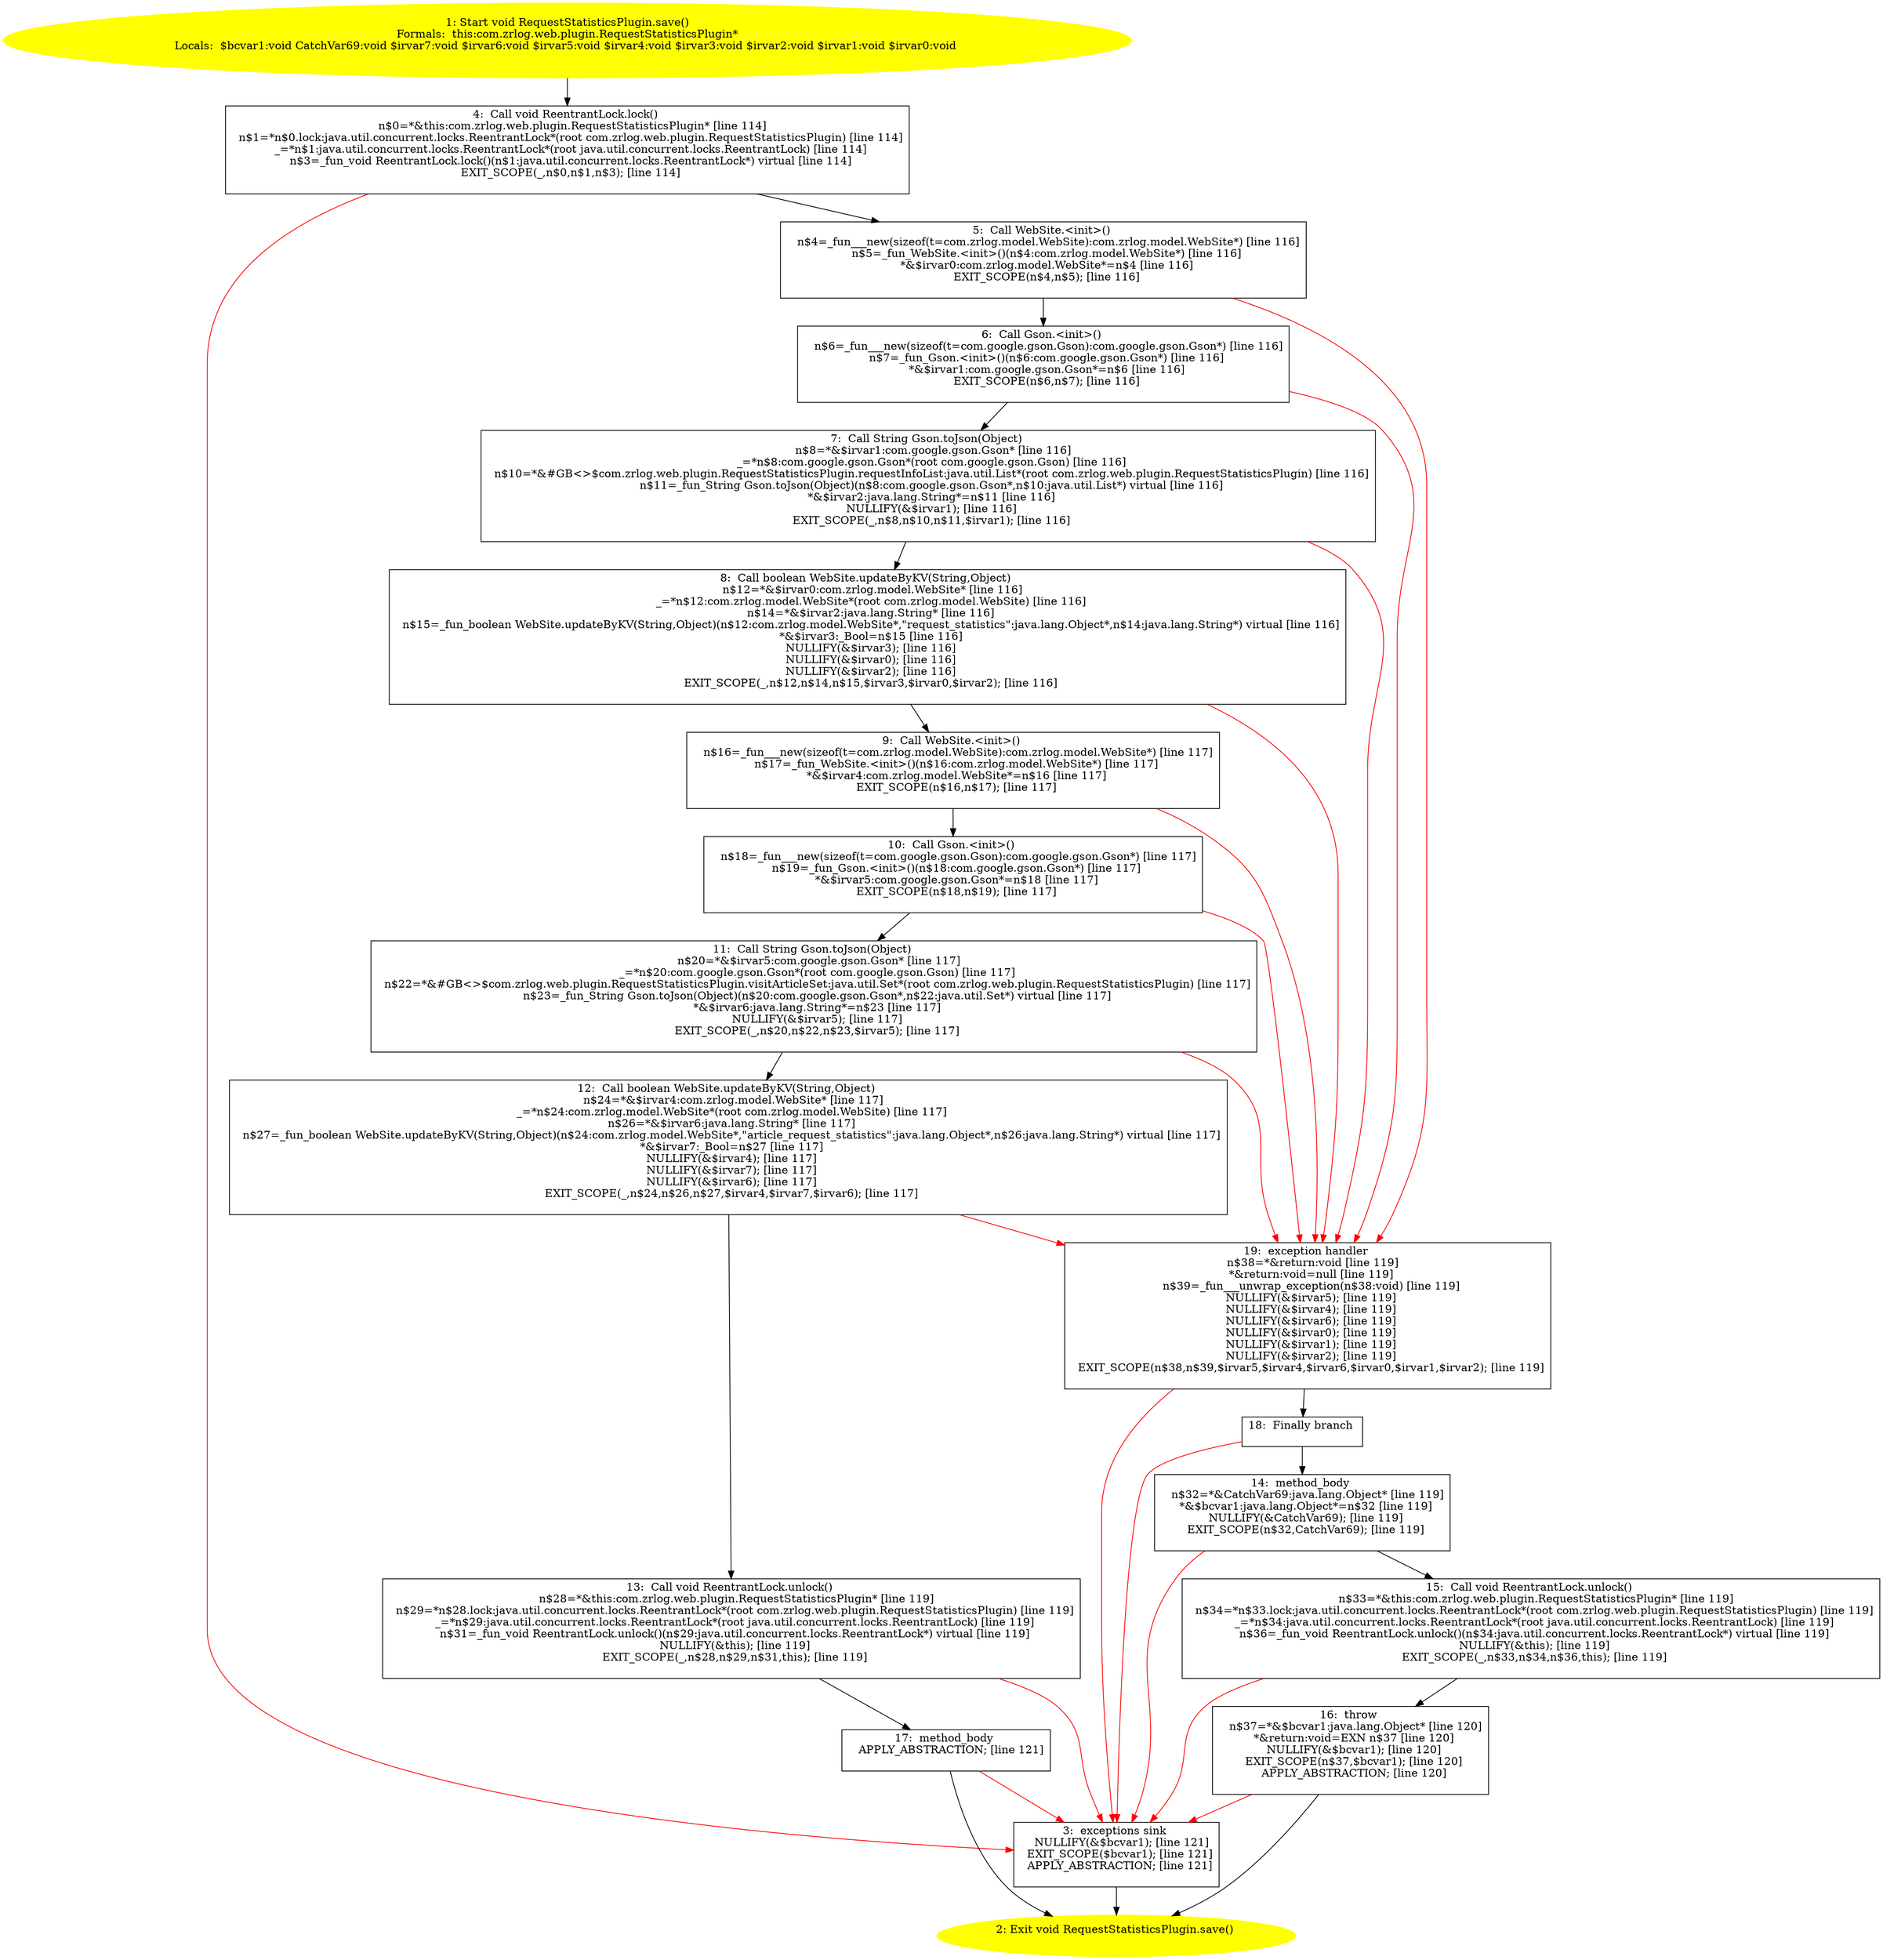 /* @generated */
digraph cfg {
"com.zrlog.web.plugin.RequestStatisticsPlugin.save():void.eacd111bdeea3192e994b659e857dfb1_1" [label="1: Start void RequestStatisticsPlugin.save()\nFormals:  this:com.zrlog.web.plugin.RequestStatisticsPlugin*\nLocals:  $bcvar1:void CatchVar69:void $irvar7:void $irvar6:void $irvar5:void $irvar4:void $irvar3:void $irvar2:void $irvar1:void $irvar0:void \n  " color=yellow style=filled]
	

	 "com.zrlog.web.plugin.RequestStatisticsPlugin.save():void.eacd111bdeea3192e994b659e857dfb1_1" -> "com.zrlog.web.plugin.RequestStatisticsPlugin.save():void.eacd111bdeea3192e994b659e857dfb1_4" ;
"com.zrlog.web.plugin.RequestStatisticsPlugin.save():void.eacd111bdeea3192e994b659e857dfb1_2" [label="2: Exit void RequestStatisticsPlugin.save() \n  " color=yellow style=filled]
	

"com.zrlog.web.plugin.RequestStatisticsPlugin.save():void.eacd111bdeea3192e994b659e857dfb1_3" [label="3:  exceptions sink \n   NULLIFY(&$bcvar1); [line 121]\n  EXIT_SCOPE($bcvar1); [line 121]\n  APPLY_ABSTRACTION; [line 121]\n " shape="box"]
	

	 "com.zrlog.web.plugin.RequestStatisticsPlugin.save():void.eacd111bdeea3192e994b659e857dfb1_3" -> "com.zrlog.web.plugin.RequestStatisticsPlugin.save():void.eacd111bdeea3192e994b659e857dfb1_2" ;
"com.zrlog.web.plugin.RequestStatisticsPlugin.save():void.eacd111bdeea3192e994b659e857dfb1_4" [label="4:  Call void ReentrantLock.lock() \n   n$0=*&this:com.zrlog.web.plugin.RequestStatisticsPlugin* [line 114]\n  n$1=*n$0.lock:java.util.concurrent.locks.ReentrantLock*(root com.zrlog.web.plugin.RequestStatisticsPlugin) [line 114]\n  _=*n$1:java.util.concurrent.locks.ReentrantLock*(root java.util.concurrent.locks.ReentrantLock) [line 114]\n  n$3=_fun_void ReentrantLock.lock()(n$1:java.util.concurrent.locks.ReentrantLock*) virtual [line 114]\n  EXIT_SCOPE(_,n$0,n$1,n$3); [line 114]\n " shape="box"]
	

	 "com.zrlog.web.plugin.RequestStatisticsPlugin.save():void.eacd111bdeea3192e994b659e857dfb1_4" -> "com.zrlog.web.plugin.RequestStatisticsPlugin.save():void.eacd111bdeea3192e994b659e857dfb1_5" ;
	 "com.zrlog.web.plugin.RequestStatisticsPlugin.save():void.eacd111bdeea3192e994b659e857dfb1_4" -> "com.zrlog.web.plugin.RequestStatisticsPlugin.save():void.eacd111bdeea3192e994b659e857dfb1_3" [color="red" ];
"com.zrlog.web.plugin.RequestStatisticsPlugin.save():void.eacd111bdeea3192e994b659e857dfb1_5" [label="5:  Call WebSite.<init>() \n   n$4=_fun___new(sizeof(t=com.zrlog.model.WebSite):com.zrlog.model.WebSite*) [line 116]\n  n$5=_fun_WebSite.<init>()(n$4:com.zrlog.model.WebSite*) [line 116]\n  *&$irvar0:com.zrlog.model.WebSite*=n$4 [line 116]\n  EXIT_SCOPE(n$4,n$5); [line 116]\n " shape="box"]
	

	 "com.zrlog.web.plugin.RequestStatisticsPlugin.save():void.eacd111bdeea3192e994b659e857dfb1_5" -> "com.zrlog.web.plugin.RequestStatisticsPlugin.save():void.eacd111bdeea3192e994b659e857dfb1_6" ;
	 "com.zrlog.web.plugin.RequestStatisticsPlugin.save():void.eacd111bdeea3192e994b659e857dfb1_5" -> "com.zrlog.web.plugin.RequestStatisticsPlugin.save():void.eacd111bdeea3192e994b659e857dfb1_19" [color="red" ];
"com.zrlog.web.plugin.RequestStatisticsPlugin.save():void.eacd111bdeea3192e994b659e857dfb1_6" [label="6:  Call Gson.<init>() \n   n$6=_fun___new(sizeof(t=com.google.gson.Gson):com.google.gson.Gson*) [line 116]\n  n$7=_fun_Gson.<init>()(n$6:com.google.gson.Gson*) [line 116]\n  *&$irvar1:com.google.gson.Gson*=n$6 [line 116]\n  EXIT_SCOPE(n$6,n$7); [line 116]\n " shape="box"]
	

	 "com.zrlog.web.plugin.RequestStatisticsPlugin.save():void.eacd111bdeea3192e994b659e857dfb1_6" -> "com.zrlog.web.plugin.RequestStatisticsPlugin.save():void.eacd111bdeea3192e994b659e857dfb1_7" ;
	 "com.zrlog.web.plugin.RequestStatisticsPlugin.save():void.eacd111bdeea3192e994b659e857dfb1_6" -> "com.zrlog.web.plugin.RequestStatisticsPlugin.save():void.eacd111bdeea3192e994b659e857dfb1_19" [color="red" ];
"com.zrlog.web.plugin.RequestStatisticsPlugin.save():void.eacd111bdeea3192e994b659e857dfb1_7" [label="7:  Call String Gson.toJson(Object) \n   n$8=*&$irvar1:com.google.gson.Gson* [line 116]\n  _=*n$8:com.google.gson.Gson*(root com.google.gson.Gson) [line 116]\n  n$10=*&#GB<>$com.zrlog.web.plugin.RequestStatisticsPlugin.requestInfoList:java.util.List*(root com.zrlog.web.plugin.RequestStatisticsPlugin) [line 116]\n  n$11=_fun_String Gson.toJson(Object)(n$8:com.google.gson.Gson*,n$10:java.util.List*) virtual [line 116]\n  *&$irvar2:java.lang.String*=n$11 [line 116]\n  NULLIFY(&$irvar1); [line 116]\n  EXIT_SCOPE(_,n$8,n$10,n$11,$irvar1); [line 116]\n " shape="box"]
	

	 "com.zrlog.web.plugin.RequestStatisticsPlugin.save():void.eacd111bdeea3192e994b659e857dfb1_7" -> "com.zrlog.web.plugin.RequestStatisticsPlugin.save():void.eacd111bdeea3192e994b659e857dfb1_8" ;
	 "com.zrlog.web.plugin.RequestStatisticsPlugin.save():void.eacd111bdeea3192e994b659e857dfb1_7" -> "com.zrlog.web.plugin.RequestStatisticsPlugin.save():void.eacd111bdeea3192e994b659e857dfb1_19" [color="red" ];
"com.zrlog.web.plugin.RequestStatisticsPlugin.save():void.eacd111bdeea3192e994b659e857dfb1_8" [label="8:  Call boolean WebSite.updateByKV(String,Object) \n   n$12=*&$irvar0:com.zrlog.model.WebSite* [line 116]\n  _=*n$12:com.zrlog.model.WebSite*(root com.zrlog.model.WebSite) [line 116]\n  n$14=*&$irvar2:java.lang.String* [line 116]\n  n$15=_fun_boolean WebSite.updateByKV(String,Object)(n$12:com.zrlog.model.WebSite*,\"request_statistics\":java.lang.Object*,n$14:java.lang.String*) virtual [line 116]\n  *&$irvar3:_Bool=n$15 [line 116]\n  NULLIFY(&$irvar3); [line 116]\n  NULLIFY(&$irvar0); [line 116]\n  NULLIFY(&$irvar2); [line 116]\n  EXIT_SCOPE(_,n$12,n$14,n$15,$irvar3,$irvar0,$irvar2); [line 116]\n " shape="box"]
	

	 "com.zrlog.web.plugin.RequestStatisticsPlugin.save():void.eacd111bdeea3192e994b659e857dfb1_8" -> "com.zrlog.web.plugin.RequestStatisticsPlugin.save():void.eacd111bdeea3192e994b659e857dfb1_9" ;
	 "com.zrlog.web.plugin.RequestStatisticsPlugin.save():void.eacd111bdeea3192e994b659e857dfb1_8" -> "com.zrlog.web.plugin.RequestStatisticsPlugin.save():void.eacd111bdeea3192e994b659e857dfb1_19" [color="red" ];
"com.zrlog.web.plugin.RequestStatisticsPlugin.save():void.eacd111bdeea3192e994b659e857dfb1_9" [label="9:  Call WebSite.<init>() \n   n$16=_fun___new(sizeof(t=com.zrlog.model.WebSite):com.zrlog.model.WebSite*) [line 117]\n  n$17=_fun_WebSite.<init>()(n$16:com.zrlog.model.WebSite*) [line 117]\n  *&$irvar4:com.zrlog.model.WebSite*=n$16 [line 117]\n  EXIT_SCOPE(n$16,n$17); [line 117]\n " shape="box"]
	

	 "com.zrlog.web.plugin.RequestStatisticsPlugin.save():void.eacd111bdeea3192e994b659e857dfb1_9" -> "com.zrlog.web.plugin.RequestStatisticsPlugin.save():void.eacd111bdeea3192e994b659e857dfb1_10" ;
	 "com.zrlog.web.plugin.RequestStatisticsPlugin.save():void.eacd111bdeea3192e994b659e857dfb1_9" -> "com.zrlog.web.plugin.RequestStatisticsPlugin.save():void.eacd111bdeea3192e994b659e857dfb1_19" [color="red" ];
"com.zrlog.web.plugin.RequestStatisticsPlugin.save():void.eacd111bdeea3192e994b659e857dfb1_10" [label="10:  Call Gson.<init>() \n   n$18=_fun___new(sizeof(t=com.google.gson.Gson):com.google.gson.Gson*) [line 117]\n  n$19=_fun_Gson.<init>()(n$18:com.google.gson.Gson*) [line 117]\n  *&$irvar5:com.google.gson.Gson*=n$18 [line 117]\n  EXIT_SCOPE(n$18,n$19); [line 117]\n " shape="box"]
	

	 "com.zrlog.web.plugin.RequestStatisticsPlugin.save():void.eacd111bdeea3192e994b659e857dfb1_10" -> "com.zrlog.web.plugin.RequestStatisticsPlugin.save():void.eacd111bdeea3192e994b659e857dfb1_11" ;
	 "com.zrlog.web.plugin.RequestStatisticsPlugin.save():void.eacd111bdeea3192e994b659e857dfb1_10" -> "com.zrlog.web.plugin.RequestStatisticsPlugin.save():void.eacd111bdeea3192e994b659e857dfb1_19" [color="red" ];
"com.zrlog.web.plugin.RequestStatisticsPlugin.save():void.eacd111bdeea3192e994b659e857dfb1_11" [label="11:  Call String Gson.toJson(Object) \n   n$20=*&$irvar5:com.google.gson.Gson* [line 117]\n  _=*n$20:com.google.gson.Gson*(root com.google.gson.Gson) [line 117]\n  n$22=*&#GB<>$com.zrlog.web.plugin.RequestStatisticsPlugin.visitArticleSet:java.util.Set*(root com.zrlog.web.plugin.RequestStatisticsPlugin) [line 117]\n  n$23=_fun_String Gson.toJson(Object)(n$20:com.google.gson.Gson*,n$22:java.util.Set*) virtual [line 117]\n  *&$irvar6:java.lang.String*=n$23 [line 117]\n  NULLIFY(&$irvar5); [line 117]\n  EXIT_SCOPE(_,n$20,n$22,n$23,$irvar5); [line 117]\n " shape="box"]
	

	 "com.zrlog.web.plugin.RequestStatisticsPlugin.save():void.eacd111bdeea3192e994b659e857dfb1_11" -> "com.zrlog.web.plugin.RequestStatisticsPlugin.save():void.eacd111bdeea3192e994b659e857dfb1_12" ;
	 "com.zrlog.web.plugin.RequestStatisticsPlugin.save():void.eacd111bdeea3192e994b659e857dfb1_11" -> "com.zrlog.web.plugin.RequestStatisticsPlugin.save():void.eacd111bdeea3192e994b659e857dfb1_19" [color="red" ];
"com.zrlog.web.plugin.RequestStatisticsPlugin.save():void.eacd111bdeea3192e994b659e857dfb1_12" [label="12:  Call boolean WebSite.updateByKV(String,Object) \n   n$24=*&$irvar4:com.zrlog.model.WebSite* [line 117]\n  _=*n$24:com.zrlog.model.WebSite*(root com.zrlog.model.WebSite) [line 117]\n  n$26=*&$irvar6:java.lang.String* [line 117]\n  n$27=_fun_boolean WebSite.updateByKV(String,Object)(n$24:com.zrlog.model.WebSite*,\"article_request_statistics\":java.lang.Object*,n$26:java.lang.String*) virtual [line 117]\n  *&$irvar7:_Bool=n$27 [line 117]\n  NULLIFY(&$irvar4); [line 117]\n  NULLIFY(&$irvar7); [line 117]\n  NULLIFY(&$irvar6); [line 117]\n  EXIT_SCOPE(_,n$24,n$26,n$27,$irvar4,$irvar7,$irvar6); [line 117]\n " shape="box"]
	

	 "com.zrlog.web.plugin.RequestStatisticsPlugin.save():void.eacd111bdeea3192e994b659e857dfb1_12" -> "com.zrlog.web.plugin.RequestStatisticsPlugin.save():void.eacd111bdeea3192e994b659e857dfb1_13" ;
	 "com.zrlog.web.plugin.RequestStatisticsPlugin.save():void.eacd111bdeea3192e994b659e857dfb1_12" -> "com.zrlog.web.plugin.RequestStatisticsPlugin.save():void.eacd111bdeea3192e994b659e857dfb1_19" [color="red" ];
"com.zrlog.web.plugin.RequestStatisticsPlugin.save():void.eacd111bdeea3192e994b659e857dfb1_13" [label="13:  Call void ReentrantLock.unlock() \n   n$28=*&this:com.zrlog.web.plugin.RequestStatisticsPlugin* [line 119]\n  n$29=*n$28.lock:java.util.concurrent.locks.ReentrantLock*(root com.zrlog.web.plugin.RequestStatisticsPlugin) [line 119]\n  _=*n$29:java.util.concurrent.locks.ReentrantLock*(root java.util.concurrent.locks.ReentrantLock) [line 119]\n  n$31=_fun_void ReentrantLock.unlock()(n$29:java.util.concurrent.locks.ReentrantLock*) virtual [line 119]\n  NULLIFY(&this); [line 119]\n  EXIT_SCOPE(_,n$28,n$29,n$31,this); [line 119]\n " shape="box"]
	

	 "com.zrlog.web.plugin.RequestStatisticsPlugin.save():void.eacd111bdeea3192e994b659e857dfb1_13" -> "com.zrlog.web.plugin.RequestStatisticsPlugin.save():void.eacd111bdeea3192e994b659e857dfb1_17" ;
	 "com.zrlog.web.plugin.RequestStatisticsPlugin.save():void.eacd111bdeea3192e994b659e857dfb1_13" -> "com.zrlog.web.plugin.RequestStatisticsPlugin.save():void.eacd111bdeea3192e994b659e857dfb1_3" [color="red" ];
"com.zrlog.web.plugin.RequestStatisticsPlugin.save():void.eacd111bdeea3192e994b659e857dfb1_14" [label="14:  method_body \n   n$32=*&CatchVar69:java.lang.Object* [line 119]\n  *&$bcvar1:java.lang.Object*=n$32 [line 119]\n  NULLIFY(&CatchVar69); [line 119]\n  EXIT_SCOPE(n$32,CatchVar69); [line 119]\n " shape="box"]
	

	 "com.zrlog.web.plugin.RequestStatisticsPlugin.save():void.eacd111bdeea3192e994b659e857dfb1_14" -> "com.zrlog.web.plugin.RequestStatisticsPlugin.save():void.eacd111bdeea3192e994b659e857dfb1_15" ;
	 "com.zrlog.web.plugin.RequestStatisticsPlugin.save():void.eacd111bdeea3192e994b659e857dfb1_14" -> "com.zrlog.web.plugin.RequestStatisticsPlugin.save():void.eacd111bdeea3192e994b659e857dfb1_3" [color="red" ];
"com.zrlog.web.plugin.RequestStatisticsPlugin.save():void.eacd111bdeea3192e994b659e857dfb1_15" [label="15:  Call void ReentrantLock.unlock() \n   n$33=*&this:com.zrlog.web.plugin.RequestStatisticsPlugin* [line 119]\n  n$34=*n$33.lock:java.util.concurrent.locks.ReentrantLock*(root com.zrlog.web.plugin.RequestStatisticsPlugin) [line 119]\n  _=*n$34:java.util.concurrent.locks.ReentrantLock*(root java.util.concurrent.locks.ReentrantLock) [line 119]\n  n$36=_fun_void ReentrantLock.unlock()(n$34:java.util.concurrent.locks.ReentrantLock*) virtual [line 119]\n  NULLIFY(&this); [line 119]\n  EXIT_SCOPE(_,n$33,n$34,n$36,this); [line 119]\n " shape="box"]
	

	 "com.zrlog.web.plugin.RequestStatisticsPlugin.save():void.eacd111bdeea3192e994b659e857dfb1_15" -> "com.zrlog.web.plugin.RequestStatisticsPlugin.save():void.eacd111bdeea3192e994b659e857dfb1_16" ;
	 "com.zrlog.web.plugin.RequestStatisticsPlugin.save():void.eacd111bdeea3192e994b659e857dfb1_15" -> "com.zrlog.web.plugin.RequestStatisticsPlugin.save():void.eacd111bdeea3192e994b659e857dfb1_3" [color="red" ];
"com.zrlog.web.plugin.RequestStatisticsPlugin.save():void.eacd111bdeea3192e994b659e857dfb1_16" [label="16:  throw \n   n$37=*&$bcvar1:java.lang.Object* [line 120]\n  *&return:void=EXN n$37 [line 120]\n  NULLIFY(&$bcvar1); [line 120]\n  EXIT_SCOPE(n$37,$bcvar1); [line 120]\n  APPLY_ABSTRACTION; [line 120]\n " shape="box"]
	

	 "com.zrlog.web.plugin.RequestStatisticsPlugin.save():void.eacd111bdeea3192e994b659e857dfb1_16" -> "com.zrlog.web.plugin.RequestStatisticsPlugin.save():void.eacd111bdeea3192e994b659e857dfb1_2" ;
	 "com.zrlog.web.plugin.RequestStatisticsPlugin.save():void.eacd111bdeea3192e994b659e857dfb1_16" -> "com.zrlog.web.plugin.RequestStatisticsPlugin.save():void.eacd111bdeea3192e994b659e857dfb1_3" [color="red" ];
"com.zrlog.web.plugin.RequestStatisticsPlugin.save():void.eacd111bdeea3192e994b659e857dfb1_17" [label="17:  method_body \n   APPLY_ABSTRACTION; [line 121]\n " shape="box"]
	

	 "com.zrlog.web.plugin.RequestStatisticsPlugin.save():void.eacd111bdeea3192e994b659e857dfb1_17" -> "com.zrlog.web.plugin.RequestStatisticsPlugin.save():void.eacd111bdeea3192e994b659e857dfb1_2" ;
	 "com.zrlog.web.plugin.RequestStatisticsPlugin.save():void.eacd111bdeea3192e994b659e857dfb1_17" -> "com.zrlog.web.plugin.RequestStatisticsPlugin.save():void.eacd111bdeea3192e994b659e857dfb1_3" [color="red" ];
"com.zrlog.web.plugin.RequestStatisticsPlugin.save():void.eacd111bdeea3192e994b659e857dfb1_18" [label="18:  Finally branch \n  " shape="box"]
	

	 "com.zrlog.web.plugin.RequestStatisticsPlugin.save():void.eacd111bdeea3192e994b659e857dfb1_18" -> "com.zrlog.web.plugin.RequestStatisticsPlugin.save():void.eacd111bdeea3192e994b659e857dfb1_14" ;
	 "com.zrlog.web.plugin.RequestStatisticsPlugin.save():void.eacd111bdeea3192e994b659e857dfb1_18" -> "com.zrlog.web.plugin.RequestStatisticsPlugin.save():void.eacd111bdeea3192e994b659e857dfb1_3" [color="red" ];
"com.zrlog.web.plugin.RequestStatisticsPlugin.save():void.eacd111bdeea3192e994b659e857dfb1_19" [label="19:  exception handler \n   n$38=*&return:void [line 119]\n  *&return:void=null [line 119]\n  n$39=_fun___unwrap_exception(n$38:void) [line 119]\n  NULLIFY(&$irvar5); [line 119]\n  NULLIFY(&$irvar4); [line 119]\n  NULLIFY(&$irvar6); [line 119]\n  NULLIFY(&$irvar0); [line 119]\n  NULLIFY(&$irvar1); [line 119]\n  NULLIFY(&$irvar2); [line 119]\n  EXIT_SCOPE(n$38,n$39,$irvar5,$irvar4,$irvar6,$irvar0,$irvar1,$irvar2); [line 119]\n " shape="box"]
	

	 "com.zrlog.web.plugin.RequestStatisticsPlugin.save():void.eacd111bdeea3192e994b659e857dfb1_19" -> "com.zrlog.web.plugin.RequestStatisticsPlugin.save():void.eacd111bdeea3192e994b659e857dfb1_18" ;
	 "com.zrlog.web.plugin.RequestStatisticsPlugin.save():void.eacd111bdeea3192e994b659e857dfb1_19" -> "com.zrlog.web.plugin.RequestStatisticsPlugin.save():void.eacd111bdeea3192e994b659e857dfb1_3" [color="red" ];
}
